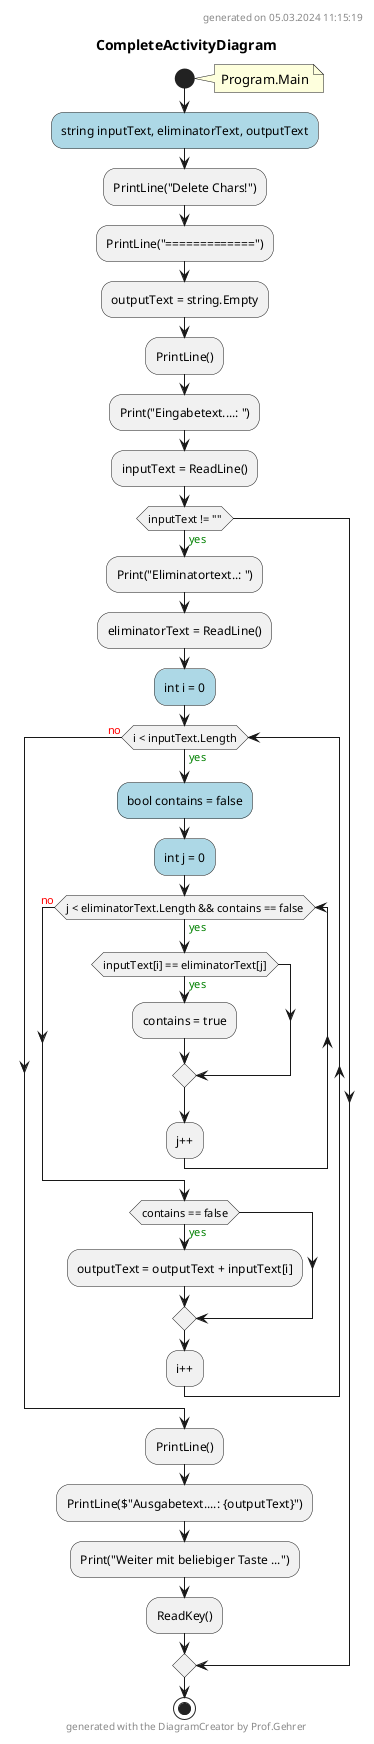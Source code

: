 @startuml CompleteActivityDiagram
header
generated on 05.03.2024 11:15:19
end header
title CompleteActivityDiagram
start
note right:  Program.Main
#LightBlue:string inputText, eliminatorText, outputText;
:PrintLine("Delete Chars!");
:PrintLine("=============");
:outputText = string.Empty;
:PrintLine();
:Print("Eingabetext....: ");
:inputText = ReadLine();
if (inputText != "") then (<color:green>yes)
    :Print("Eliminatortext..: ");
    :eliminatorText = ReadLine();
    #LightBlue:int i = 0;
    while (i < inputText.Length) is (<color:green>yes)
        #LightBlue:bool contains = false;
        #LightBlue:int j = 0;
        while (j < eliminatorText.Length && contains == false) is (<color:green>yes)
            if (inputText[i] == eliminatorText[j]) then (<color:green>yes)
                :contains = true;
            endif
        :j++;
        endwhile (<color:red>no)
        if (contains == false) then (<color:green>yes)
            :outputText = outputText + inputText[i];
        endif
    :i++;
    endwhile (<color:red>no)
    :PrintLine();
    :PrintLine($"Ausgabetext....: {outputText}");
    :Print("Weiter mit beliebiger Taste ...");
    :ReadKey();
endif
footer
generated with the DiagramCreator by Prof.Gehrer
end footer
stop
footer
generated with the DiagramCreator by Prof.Gehrer
end footer
@enduml
